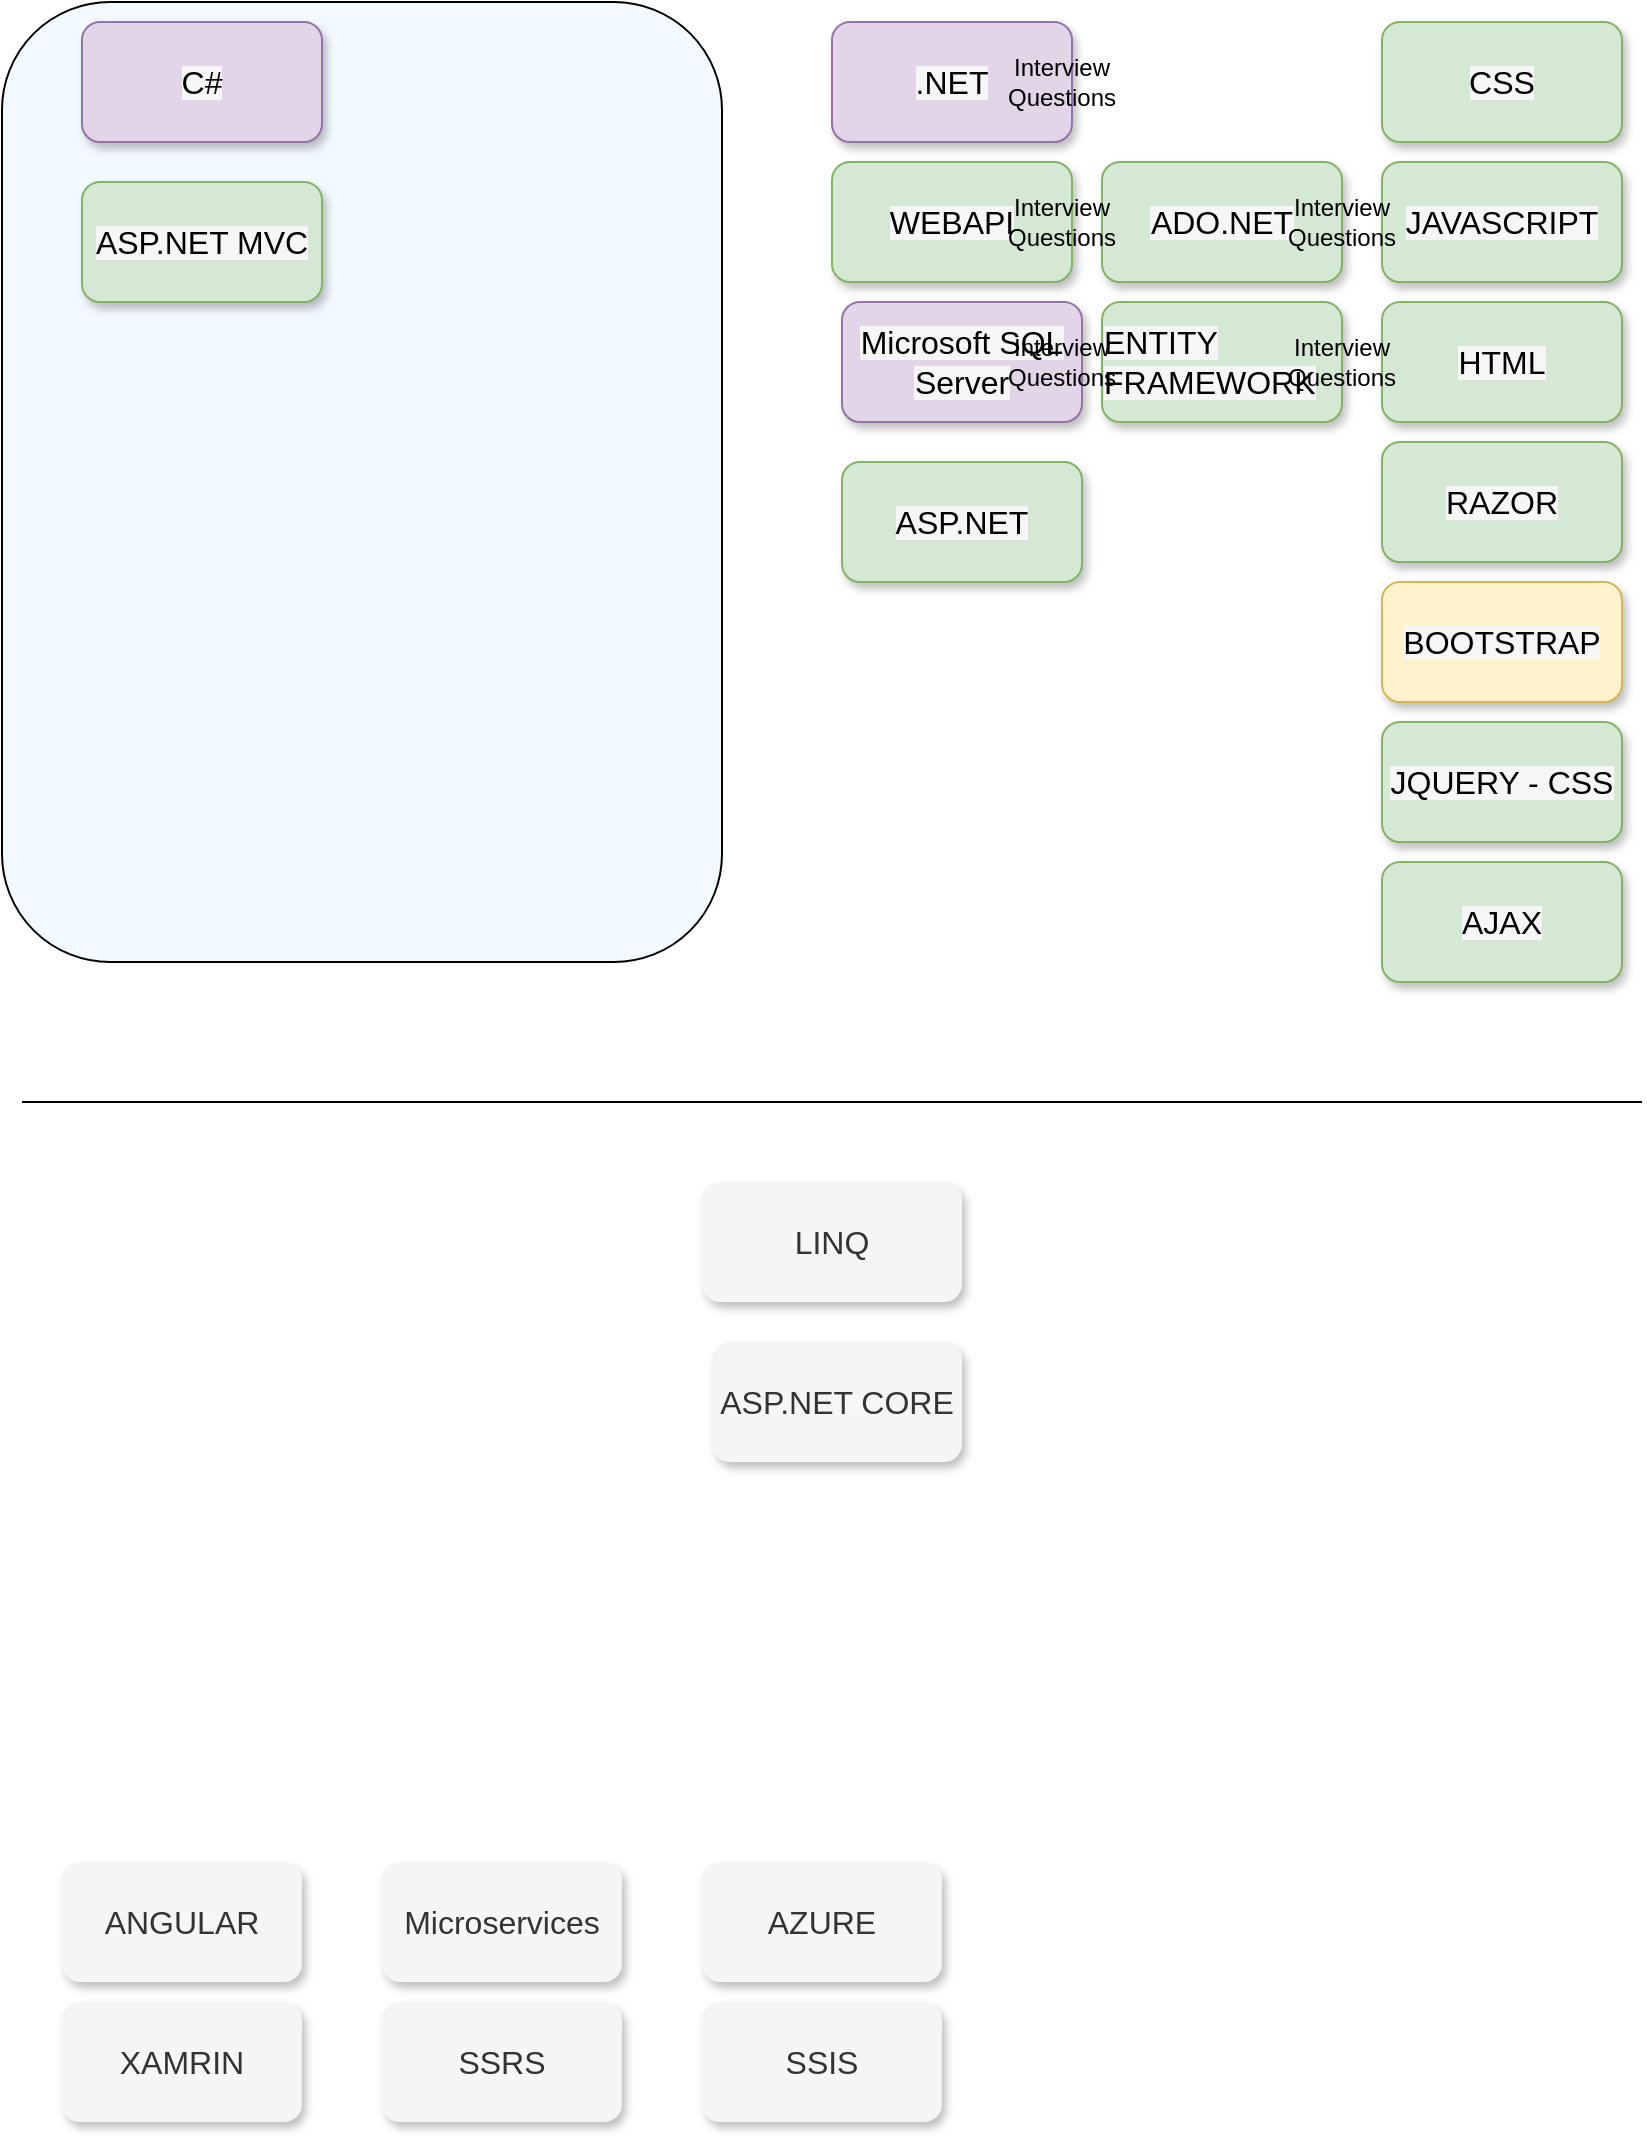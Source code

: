 <mxfile version="13.6.2" type="github">
  <diagram id="kadHFnLxjQ3yYRlNPp_8" name="Page-1">
    <mxGraphModel dx="1460" dy="1014" grid="1" gridSize="10" guides="1" tooltips="1" connect="1" arrows="1" fold="1" page="1" pageScale="1" pageWidth="850" pageHeight="1100" math="0" shadow="0">
      <root>
        <mxCell id="0" />
        <mxCell id="1" parent="0" />
        <mxCell id="slq_SBHy8_0CjhKBl-KK-5" value="" style="rounded=1;whiteSpace=wrap;html=1;shadow=0;fillColor=#F2F9FF;" vertex="1" parent="1">
          <mxGeometry x="10" y="10" width="360" height="480" as="geometry" />
        </mxCell>
        <mxCell id="nspwu7ugIolKWqw-Yoy7-22" value="&lt;span style=&quot;font-family: fixemoji, &amp;quot;roboto mono&amp;quot;, sans-serif; font-size: 16px; text-align: left; background-color: rgb(246, 246, 246);&quot;&gt;Microsoft SQL Server&lt;/span&gt;" style="rounded=1;whiteSpace=wrap;html=1;glass=0;shadow=1;fillColor=#e1d5e7;strokeColor=#9673a6;" parent="1" vertex="1">
          <mxGeometry x="430" y="160" width="120" height="60" as="geometry" />
        </mxCell>
        <mxCell id="nspwu7ugIolKWqw-Yoy7-23" value="&lt;span style=&quot;font-family: fixemoji, &amp;quot;roboto mono&amp;quot;, sans-serif; font-size: 16px; text-align: left; background-color: rgb(246, 246, 246);&quot;&gt;.NET&lt;/span&gt;" style="rounded=1;whiteSpace=wrap;html=1;glass=0;shadow=1;fillColor=#e1d5e7;strokeColor=#9673a6;" parent="1" vertex="1">
          <mxGeometry x="425" y="20" width="120" height="60" as="geometry" />
        </mxCell>
        <mxCell id="nspwu7ugIolKWqw-Yoy7-24" value="&lt;span style=&quot;font-family: fixemoji, &amp;quot;roboto mono&amp;quot;, sans-serif; font-size: 16px; text-align: left; background-color: rgb(246, 246, 246);&quot;&gt;ASP.NET&lt;/span&gt;" style="rounded=1;whiteSpace=wrap;html=1;glass=0;shadow=1;fillColor=#d5e8d4;strokeColor=#82b366;" parent="1" vertex="1">
          <mxGeometry x="430" y="240" width="120" height="60" as="geometry" />
        </mxCell>
        <mxCell id="nspwu7ugIolKWqw-Yoy7-25" value="&lt;span style=&quot;font-family: fixemoji, &amp;quot;roboto mono&amp;quot;, sans-serif; font-size: 16px; text-align: left; background-color: rgb(246, 246, 246);&quot;&gt;ASP.NET MVC&lt;/span&gt;" style="rounded=1;whiteSpace=wrap;html=1;glass=0;shadow=1;fillColor=#d5e8d4;strokeColor=#82b366;" parent="1" vertex="1">
          <mxGeometry x="50" y="100" width="120" height="60" as="geometry" />
        </mxCell>
        <mxCell id="nspwu7ugIolKWqw-Yoy7-26" value="&lt;span style=&quot;font-family: &amp;#34;fixemoji&amp;#34; , &amp;#34;roboto mono&amp;#34; , sans-serif ; font-size: 16px ; text-align: left ; background-color: rgb(246 , 246 , 246)&quot;&gt;SSRS&lt;/span&gt;" style="rounded=1;whiteSpace=wrap;html=1;glass=0;shadow=1;fontColor=#333333;fillColor=#f5f5f5;strokeColor=none;" parent="1" vertex="1">
          <mxGeometry x="200" y="1010" width="120" height="60" as="geometry" />
        </mxCell>
        <mxCell id="nspwu7ugIolKWqw-Yoy7-27" value="&lt;span style=&quot;font-family: &amp;#34;fixemoji&amp;#34; , &amp;#34;roboto mono&amp;#34; , sans-serif ; font-size: 16px ; text-align: left ; background-color: rgb(246 , 246 , 246)&quot;&gt;JQUERY - CSS&lt;/span&gt;" style="rounded=1;whiteSpace=wrap;html=1;glass=0;shadow=1;fillColor=#d5e8d4;strokeColor=#82b366;" parent="1" vertex="1">
          <mxGeometry x="700" y="370" width="120" height="60" as="geometry" />
        </mxCell>
        <mxCell id="nspwu7ugIolKWqw-Yoy7-28" value="&lt;span style=&quot;font-family: &amp;#34;fixemoji&amp;#34; , &amp;#34;roboto mono&amp;#34; , sans-serif ; font-size: 16px ; text-align: left ; background-color: rgb(246 , 246 , 246)&quot;&gt;AJAX&lt;/span&gt;" style="rounded=1;whiteSpace=wrap;html=1;glass=0;shadow=1;fillColor=#d5e8d4;strokeColor=#82b366;" parent="1" vertex="1">
          <mxGeometry x="700" y="440" width="120" height="60" as="geometry" />
        </mxCell>
        <mxCell id="nspwu7ugIolKWqw-Yoy7-29" value="&lt;div style=&quot;text-align: left&quot;&gt;&lt;font face=&quot;fixemoji, roboto mono, sans-serif&quot;&gt;&lt;span style=&quot;font-size: 16px ; background-color: rgb(246 , 246 , 246)&quot;&gt;BOOTSTRAP&lt;/span&gt;&lt;/font&gt;&lt;/div&gt;" style="rounded=1;whiteSpace=wrap;html=1;glass=0;shadow=1;fillColor=#fff2cc;strokeColor=#d6b656;" parent="1" vertex="1">
          <mxGeometry x="700" y="300" width="120" height="60" as="geometry" />
        </mxCell>
        <mxCell id="nspwu7ugIolKWqw-Yoy7-30" value="&lt;span style=&quot;font-family: &amp;#34;fixemoji&amp;#34; , &amp;#34;roboto mono&amp;#34; , sans-serif ; font-size: 16px ; text-align: left ; background-color: rgb(246 , 246 , 246)&quot;&gt;C#&lt;/span&gt;" style="rounded=1;whiteSpace=wrap;html=1;glass=0;shadow=1;fillColor=#e1d5e7;strokeColor=#9673a6;" parent="1" vertex="1">
          <mxGeometry x="50" y="20" width="120" height="60" as="geometry" />
        </mxCell>
        <mxCell id="nspwu7ugIolKWqw-Yoy7-31" value="&lt;span style=&quot;font-family: &amp;#34;fixemoji&amp;#34; , &amp;#34;roboto mono&amp;#34; , sans-serif ; font-size: 16px ; text-align: left ; background-color: rgb(246 , 246 , 246)&quot;&gt;SSIS&lt;/span&gt;" style="rounded=1;whiteSpace=wrap;html=1;glass=0;shadow=1;fontColor=#333333;fillColor=#f5f5f5;strokeColor=none;" parent="1" vertex="1">
          <mxGeometry x="360" y="1010" width="120" height="60" as="geometry" />
        </mxCell>
        <mxCell id="nspwu7ugIolKWqw-Yoy7-32" value="&lt;div style=&quot;text-align: left&quot;&gt;&lt;font face=&quot;fixemoji, roboto mono, sans-serif&quot;&gt;&lt;span style=&quot;font-size: 16px ; background-color: rgb(246 , 246 , 246)&quot;&gt;JAVASCRIPT&lt;/span&gt;&lt;/font&gt;&lt;/div&gt;" style="rounded=1;whiteSpace=wrap;html=1;glass=0;shadow=1;fillColor=#d5e8d4;strokeColor=#82b366;" parent="1" vertex="1">
          <mxGeometry x="700" y="90" width="120" height="60" as="geometry" />
        </mxCell>
        <mxCell id="nspwu7ugIolKWqw-Yoy7-33" value="&lt;div style=&quot;text-align: left&quot;&gt;&lt;font face=&quot;fixemoji, roboto mono, sans-serif&quot;&gt;&lt;span style=&quot;font-size: 16px ; background-color: rgb(246 , 246 , 246)&quot;&gt;ADO.NET&lt;/span&gt;&lt;/font&gt;&lt;/div&gt;" style="rounded=1;whiteSpace=wrap;html=1;glass=0;shadow=1;fillColor=#d5e8d4;strokeColor=#82b366;" parent="1" vertex="1">
          <mxGeometry x="560" y="90" width="120" height="60" as="geometry" />
        </mxCell>
        <mxCell id="nspwu7ugIolKWqw-Yoy7-34" value="&lt;div style=&quot;text-align: left&quot;&gt;&lt;span style=&quot;font-family: &amp;#34;fixemoji&amp;#34; , &amp;#34;roboto mono&amp;#34; , sans-serif ; font-size: 16px ; background-color: rgb(246 , 246 , 246)&quot;&gt;RAZOR&lt;/span&gt;&lt;br&gt;&lt;/div&gt;" style="rounded=1;whiteSpace=wrap;html=1;glass=0;shadow=1;fillColor=#d5e8d4;strokeColor=#82b366;" parent="1" vertex="1">
          <mxGeometry x="700" y="230" width="120" height="60" as="geometry" />
        </mxCell>
        <mxCell id="nspwu7ugIolKWqw-Yoy7-35" value="&lt;div style=&quot;text-align: left&quot;&gt;&lt;span style=&quot;font-family: &amp;#34;fixemoji&amp;#34; , &amp;#34;roboto mono&amp;#34; , sans-serif ; font-size: 16px ; background-color: rgb(246 , 246 , 246)&quot;&gt;CSS&lt;/span&gt;&lt;br&gt;&lt;/div&gt;" style="rounded=1;whiteSpace=wrap;html=1;glass=0;shadow=1;fillColor=#d5e8d4;strokeColor=#82b366;" parent="1" vertex="1">
          <mxGeometry x="700" y="20" width="120" height="60" as="geometry" />
        </mxCell>
        <mxCell id="nspwu7ugIolKWqw-Yoy7-36" value="&lt;div style=&quot;text-align: left&quot;&gt;&lt;span style=&quot;font-family: &amp;#34;fixemoji&amp;#34; , &amp;#34;roboto mono&amp;#34; , sans-serif ; font-size: 16px ; background-color: rgb(246 , 246 , 246)&quot;&gt;HTML&lt;/span&gt;&lt;br&gt;&lt;/div&gt;" style="rounded=1;whiteSpace=wrap;html=1;glass=0;shadow=1;fillColor=#d5e8d4;strokeColor=#82b366;" parent="1" vertex="1">
          <mxGeometry x="700" y="160" width="120" height="60" as="geometry" />
        </mxCell>
        <mxCell id="nspwu7ugIolKWqw-Yoy7-37" value="&lt;div style=&quot;text-align: left&quot;&gt;&lt;span style=&quot;font-family: &amp;#34;fixemoji&amp;#34; , &amp;#34;roboto mono&amp;#34; , sans-serif ; font-size: 16px ; background-color: rgb(246 , 246 , 246)&quot;&gt;LINQ&lt;/span&gt;&lt;br&gt;&lt;/div&gt;" style="rounded=1;whiteSpace=wrap;html=1;glass=0;shadow=1;fontColor=#333333;fillColor=#f5f5f5;strokeColor=none;" parent="1" vertex="1">
          <mxGeometry x="360" y="600" width="130" height="60" as="geometry" />
        </mxCell>
        <mxCell id="nspwu7ugIolKWqw-Yoy7-38" value="&lt;div style=&quot;text-align: left&quot;&gt;&lt;span style=&quot;font-family: &amp;#34;fixemoji&amp;#34; , &amp;#34;roboto mono&amp;#34; , sans-serif ; font-size: 16px ; background-color: rgb(246 , 246 , 246)&quot;&gt;WEBAPI&lt;/span&gt;&lt;br&gt;&lt;/div&gt;" style="rounded=1;whiteSpace=wrap;html=1;glass=0;shadow=1;fillColor=#d5e8d4;strokeColor=#82b366;" parent="1" vertex="1">
          <mxGeometry x="425" y="90" width="120" height="60" as="geometry" />
        </mxCell>
        <mxCell id="nspwu7ugIolKWqw-Yoy7-39" value="&lt;div style=&quot;text-align: left&quot;&gt;&lt;span style=&quot;font-family: &amp;#34;fixemoji&amp;#34; , &amp;#34;roboto mono&amp;#34; , sans-serif ; font-size: 16px ; background-color: rgb(246 , 246 , 246)&quot;&gt;ASP.NET CORE&lt;/span&gt;&lt;br&gt;&lt;/div&gt;" style="rounded=1;whiteSpace=wrap;html=1;glass=0;shadow=1;fontColor=#333333;fillColor=#f5f5f5;strokeColor=none;" parent="1" vertex="1">
          <mxGeometry x="365" y="680" width="125" height="60" as="geometry" />
        </mxCell>
        <mxCell id="nspwu7ugIolKWqw-Yoy7-40" value="&lt;div style=&quot;text-align: left&quot;&gt;&lt;span style=&quot;font-family: &amp;#34;fixemoji&amp;#34; , &amp;#34;roboto mono&amp;#34; , sans-serif ; font-size: 16px ; background-color: rgb(246 , 246 , 246)&quot;&gt;ANGULAR&lt;/span&gt;&lt;br&gt;&lt;/div&gt;" style="rounded=1;whiteSpace=wrap;html=1;glass=0;shadow=1;fontColor=#333333;fillColor=#f5f5f5;strokeColor=none;" parent="1" vertex="1">
          <mxGeometry x="40" y="940" width="120" height="60" as="geometry" />
        </mxCell>
        <mxCell id="nspwu7ugIolKWqw-Yoy7-41" value="&lt;div style=&quot;text-align: left&quot;&gt;&lt;span style=&quot;font-family: &amp;#34;fixemoji&amp;#34; , &amp;#34;roboto mono&amp;#34; , sans-serif ; font-size: 16px ; background-color: rgb(246 , 246 , 246)&quot;&gt;AZURE&lt;/span&gt;&lt;br&gt;&lt;/div&gt;" style="rounded=1;whiteSpace=wrap;html=1;glass=0;shadow=1;fontColor=#333333;fillColor=#f5f5f5;strokeColor=none;" parent="1" vertex="1">
          <mxGeometry x="360" y="940" width="120" height="60" as="geometry" />
        </mxCell>
        <mxCell id="nspwu7ugIolKWqw-Yoy7-42" value="&lt;div style=&quot;text-align: left&quot;&gt;&lt;span style=&quot;font-family: &amp;#34;fixemoji&amp;#34; , &amp;#34;roboto mono&amp;#34; , sans-serif ; font-size: 16px ; background-color: rgb(246 , 246 , 246)&quot;&gt;XAMRIN&lt;/span&gt;&lt;br&gt;&lt;/div&gt;" style="rounded=1;whiteSpace=wrap;html=1;glass=0;shadow=1;fontColor=#333333;fillColor=#f5f5f5;strokeColor=none;" parent="1" vertex="1">
          <mxGeometry x="40" y="1010" width="120" height="60" as="geometry" />
        </mxCell>
        <mxCell id="nspwu7ugIolKWqw-Yoy7-45" value="&lt;div style=&quot;text-align: left&quot;&gt;&lt;span style=&quot;font-family: &amp;#34;fixemoji&amp;#34; , &amp;#34;roboto mono&amp;#34; , sans-serif ; font-size: 16px ; background-color: rgb(246 , 246 , 246)&quot;&gt;Microservices&lt;/span&gt;&lt;br&gt;&lt;/div&gt;" style="rounded=1;whiteSpace=wrap;html=1;glass=0;shadow=1;fontColor=#333333;fillColor=#f5f5f5;strokeColor=none;" parent="1" vertex="1">
          <mxGeometry x="200" y="940" width="120" height="60" as="geometry" />
        </mxCell>
        <mxCell id="nspwu7ugIolKWqw-Yoy7-46" value="&lt;div style=&quot;text-align: left&quot;&gt;&lt;span style=&quot;font-family: &amp;#34;fixemoji&amp;#34; , &amp;#34;roboto mono&amp;#34; , sans-serif ; font-size: 16px ; background-color: rgb(246 , 246 , 246)&quot;&gt;ENTITY FRAMEWORK&lt;/span&gt;&lt;br&gt;&lt;/div&gt;" style="rounded=1;whiteSpace=wrap;html=1;glass=0;shadow=1;fillColor=#d5e8d4;strokeColor=#82b366;" parent="1" vertex="1">
          <mxGeometry x="560" y="160" width="120" height="60" as="geometry" />
        </mxCell>
        <mxCell id="slq_SBHy8_0CjhKBl-KK-1" value="" style="endArrow=none;html=1;" edge="1" parent="1">
          <mxGeometry width="50" height="50" relative="1" as="geometry">
            <mxPoint x="20" y="560" as="sourcePoint" />
            <mxPoint x="830" y="560" as="targetPoint" />
          </mxGeometry>
        </mxCell>
        <mxCell id="slq_SBHy8_0CjhKBl-KK-6" value="Interview Questions" style="text;html=1;strokeColor=none;fillColor=none;align=center;verticalAlign=middle;whiteSpace=wrap;rounded=0;shadow=0;" vertex="1" parent="1">
          <mxGeometry x="520" y="40" width="40" height="20" as="geometry" />
        </mxCell>
        <mxCell id="slq_SBHy8_0CjhKBl-KK-7" value="Interview Questions" style="text;html=1;strokeColor=none;fillColor=none;align=center;verticalAlign=middle;whiteSpace=wrap;rounded=0;shadow=0;" vertex="1" parent="1">
          <mxGeometry x="520" y="110" width="40" height="20" as="geometry" />
        </mxCell>
        <mxCell id="slq_SBHy8_0CjhKBl-KK-8" value="Interview Questions" style="text;html=1;strokeColor=none;fillColor=none;align=center;verticalAlign=middle;whiteSpace=wrap;rounded=0;shadow=0;" vertex="1" parent="1">
          <mxGeometry x="660" y="110" width="40" height="20" as="geometry" />
        </mxCell>
        <mxCell id="slq_SBHy8_0CjhKBl-KK-9" value="Interview Questions" style="text;html=1;strokeColor=none;fillColor=none;align=center;verticalAlign=middle;whiteSpace=wrap;rounded=0;shadow=0;" vertex="1" parent="1">
          <mxGeometry x="660" y="180" width="40" height="20" as="geometry" />
        </mxCell>
        <mxCell id="slq_SBHy8_0CjhKBl-KK-10" value="Interview Questions" style="text;html=1;strokeColor=none;fillColor=none;align=center;verticalAlign=middle;whiteSpace=wrap;rounded=0;shadow=0;" vertex="1" parent="1">
          <mxGeometry x="520" y="180" width="40" height="20" as="geometry" />
        </mxCell>
      </root>
    </mxGraphModel>
  </diagram>
</mxfile>
